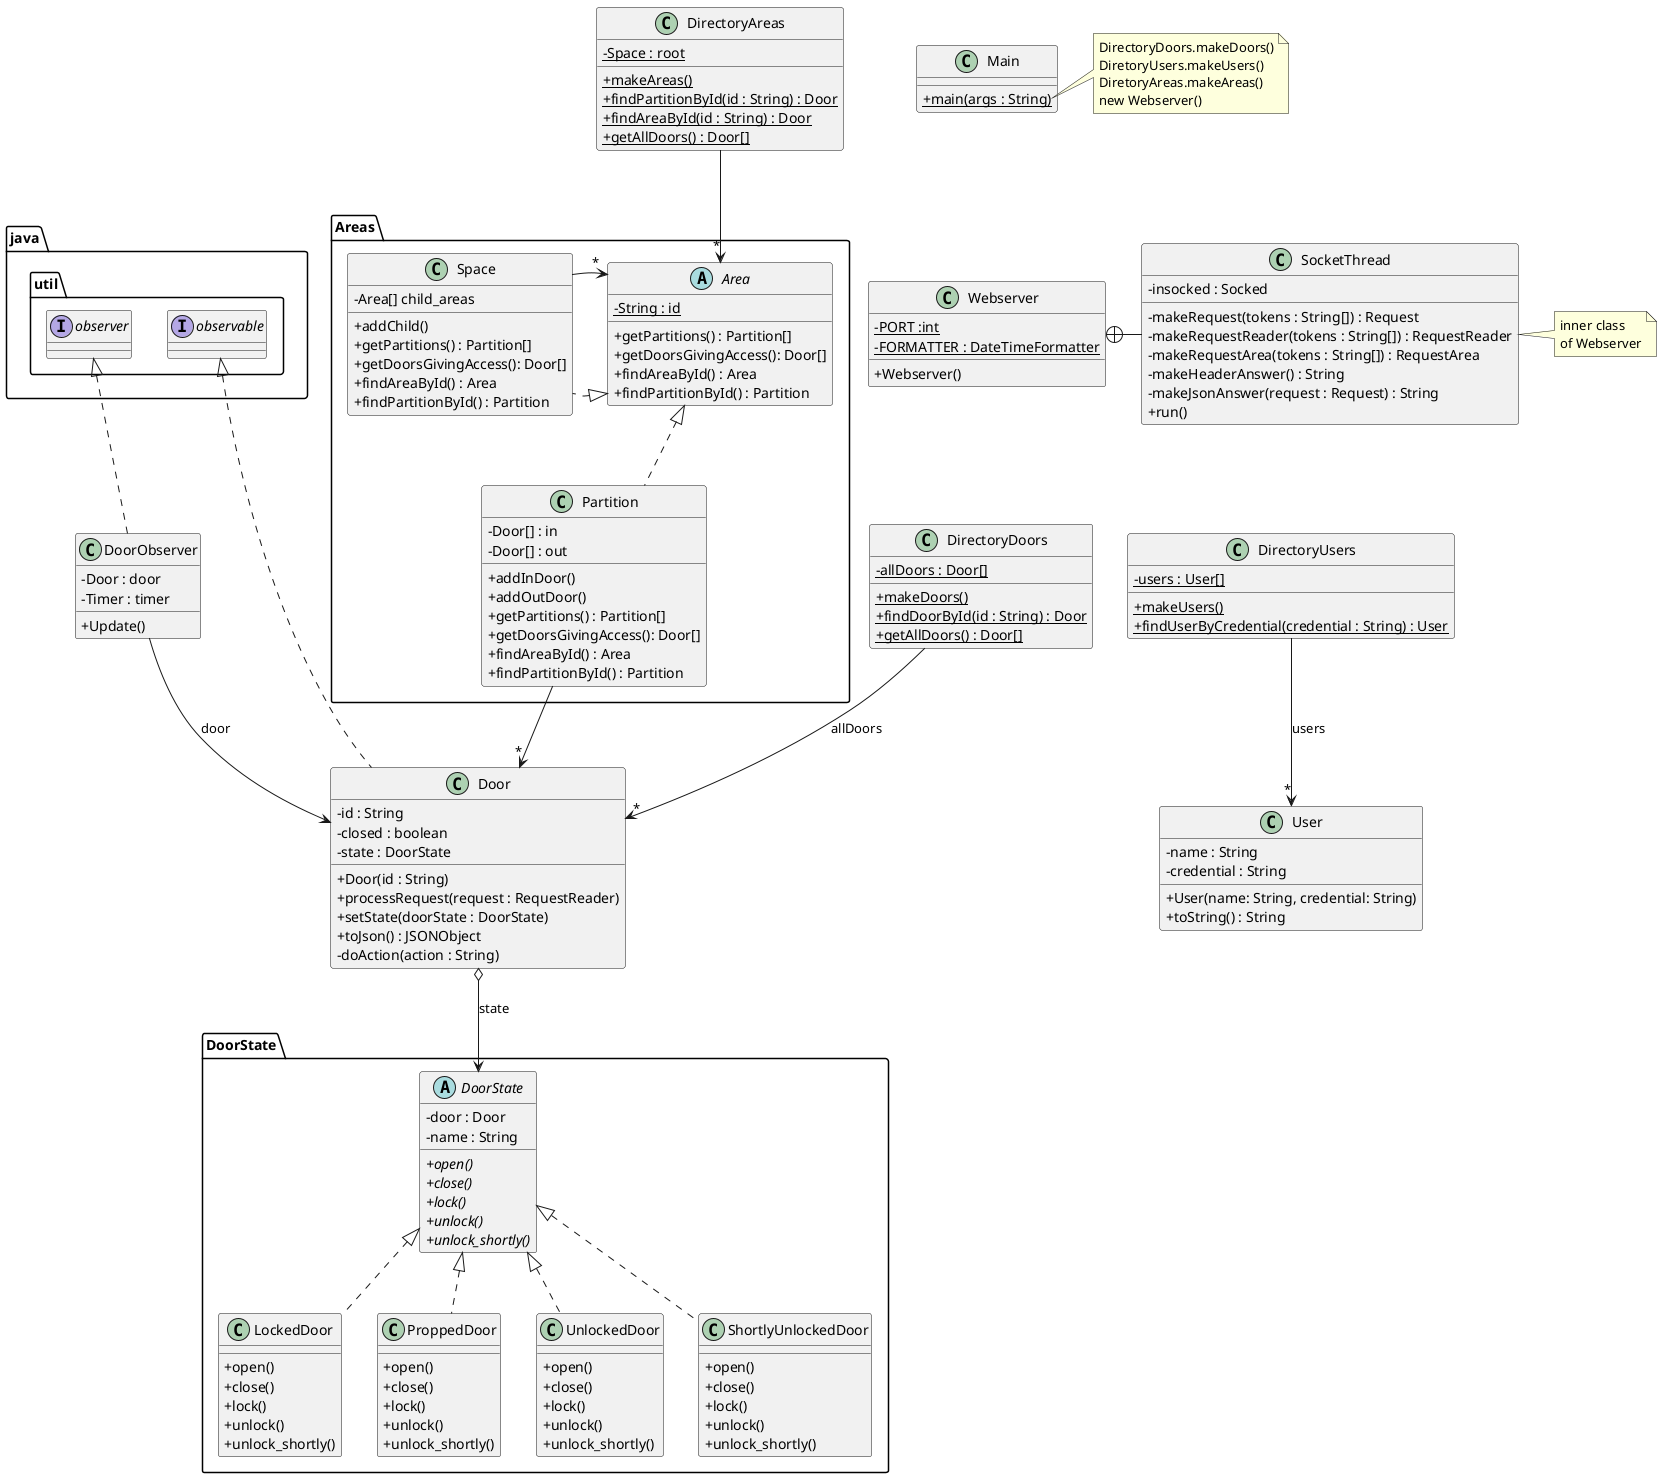 @startuml
'https://plantuml.com/class-diagram
skinparam classAttributeIconSize 0

class Webserver {
- {static} PORT :int
- {static} FORMATTER : DateTimeFormatter
+ Webserver()
}

class SocketThread {
- insocked : Socked
- makeRequest(tokens : String[]) : Request
- makeRequestReader(tokens : String[]) : RequestReader
- makeRequestArea(tokens : String[]) : RequestArea
- makeHeaderAnswer() : String
- makeJsonAnswer(request : Request) : String
+ run()
}

Webserver +-right- SocketThread

note right of SocketThread
inner class
of Webserver
end note

class DirectoryDoors {
- {static} allDoors : Door[]
+ {static} makeDoors()
+ {static} findDoorById(id : String) : Door
+ {static} getAllDoors() : Door[]
}
class DirectoryAreas {
- {static} Space : root
+ {static} makeAreas()
+ {static} findPartitionById(id : String) : Door
+ {static} findAreaById(id : String) : Door
+ {static} getAllDoors() : Door[]
}
DirectoryAreas--> "*" Areas.Area : ""
package Areas{
abstract class Area {
-{static} String : id
+ getPartitions() : Partition[]
+ getDoorsGivingAccess(): Door[]
+ findAreaById() : Area
+ findPartitionById() : Partition
}
class Partition implements Area {
    - Door[] : in
    - Door[] : out
    + addInDoor()
    + addOutDoor()
    + getPartitions() : Partition[]
    + getDoorsGivingAccess(): Door[]
    + findAreaById() : Area
    + findPartitionById() : Partition
}
class Space implements Area {
    - Area[] child_areas
    + addChild()
    + getPartitions() : Partition[]
    + getDoorsGivingAccess(): Door[]
    + findAreaById() : Area
    + findPartitionById() : Partition
}
Space -right-> "*" Area
}


class DirectoryUsers {
- {static} users : User[]
+ {static} makeUsers()
+ {static} findUserByCredential(credential : String) : User
}

DirectoryUsers --> "*" User : "users"
class DoorObserver implements java.util.observer {
- Door : door
- Timer : timer
+ Update()
}
DoorObserver --> Door : "door"
class Door implements java.util.observable {
- id : String
- closed : boolean
- state : DoorState
+ Door(id : String)
+ processRequest(request : RequestReader)
+ setState(doorState : DoorState)
+ toJson() : JSONObject
'+ toString() : String
'+ isClosed() :boolean
'+ setClosed(b : boolean)
'+ getStateName() : String
- doAction(action : String)
}
DirectoryDoors --> "*" Door : "allDoors"
Areas.Partition --> "*" Door

Door o--> DoorState.DoorState : "state"

class User {
- name : String
- credential : String
+ User(name: String, credential: String)
+ toString() : String
}


class Main {
+ {static} main(args : String)
}

package DoorState {
    abstract DoorState {
    - door : Door
    - name : String
    + {abstract} open()
    + {abstract} close()
    + {abstract} lock()
    + {abstract} unlock()
    + {abstract} unlock_shortly()
    }
    class LockedDoor implements DoorState{
    + open()
    + close()
    + lock()
    + unlock()
    + unlock_shortly()
    }
    class ProppedDoor implements DoorState{
    + open()
    + close()
    + lock()
    + unlock()
    + unlock_shortly()
    }
    class UnlockedDoor implements DoorState{
    + open()
    + close()
    + lock()
    + unlock()
    + unlock_shortly()
    }
    class ShortlyUnlockedDoor implements DoorState{
    + open()
    + close()
    + lock()
    + unlock()
    + unlock_shortly()
    }
}
note right of Main::main
DirectoryDoors.makeDoors()
DiretoryUsers.makeUsers()
DiretoryAreas.makeAreas()
new Webserver()
end note

Main -[hidden]down- Webserver
Webserver -[hidden]down- DirectoryDoors
DirectoryDoors -[hidden]right- DirectoryUsers


@enduml
